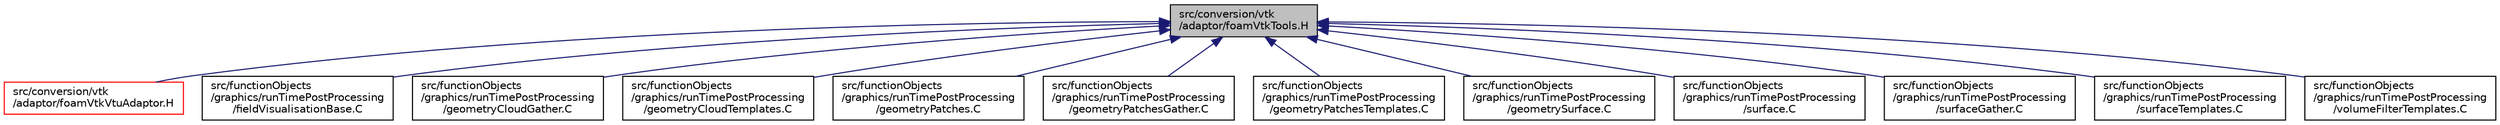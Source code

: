 digraph "src/conversion/vtk/adaptor/foamVtkTools.H"
{
  bgcolor="transparent";
  edge [fontname="Helvetica",fontsize="10",labelfontname="Helvetica",labelfontsize="10"];
  node [fontname="Helvetica",fontsize="10",shape=record];
  Node1 [label="src/conversion/vtk\l/adaptor/foamVtkTools.H",height=0.2,width=0.4,color="black", fillcolor="grey75", style="filled" fontcolor="black"];
  Node1 -> Node2 [dir="back",color="midnightblue",fontsize="10",style="solid",fontname="Helvetica"];
  Node2 [label="src/conversion/vtk\l/adaptor/foamVtkVtuAdaptor.H",height=0.2,width=0.4,color="red",URL="$foamVtkVtuAdaptor_8H.html"];
  Node1 -> Node3 [dir="back",color="midnightblue",fontsize="10",style="solid",fontname="Helvetica"];
  Node3 [label="src/functionObjects\l/graphics/runTimePostProcessing\l/fieldVisualisationBase.C",height=0.2,width=0.4,color="black",URL="$fieldVisualisationBase_8C.html"];
  Node1 -> Node4 [dir="back",color="midnightblue",fontsize="10",style="solid",fontname="Helvetica"];
  Node4 [label="src/functionObjects\l/graphics/runTimePostProcessing\l/geometryCloudGather.C",height=0.2,width=0.4,color="black",URL="$geometryCloudGather_8C.html"];
  Node1 -> Node5 [dir="back",color="midnightblue",fontsize="10",style="solid",fontname="Helvetica"];
  Node5 [label="src/functionObjects\l/graphics/runTimePostProcessing\l/geometryCloudTemplates.C",height=0.2,width=0.4,color="black",URL="$geometryCloudTemplates_8C.html"];
  Node1 -> Node6 [dir="back",color="midnightblue",fontsize="10",style="solid",fontname="Helvetica"];
  Node6 [label="src/functionObjects\l/graphics/runTimePostProcessing\l/geometryPatches.C",height=0.2,width=0.4,color="black",URL="$geometryPatches_8C.html"];
  Node1 -> Node7 [dir="back",color="midnightblue",fontsize="10",style="solid",fontname="Helvetica"];
  Node7 [label="src/functionObjects\l/graphics/runTimePostProcessing\l/geometryPatchesGather.C",height=0.2,width=0.4,color="black",URL="$geometryPatchesGather_8C.html"];
  Node1 -> Node8 [dir="back",color="midnightblue",fontsize="10",style="solid",fontname="Helvetica"];
  Node8 [label="src/functionObjects\l/graphics/runTimePostProcessing\l/geometryPatchesTemplates.C",height=0.2,width=0.4,color="black",URL="$geometryPatchesTemplates_8C.html"];
  Node1 -> Node9 [dir="back",color="midnightblue",fontsize="10",style="solid",fontname="Helvetica"];
  Node9 [label="src/functionObjects\l/graphics/runTimePostProcessing\l/geometrySurface.C",height=0.2,width=0.4,color="black",URL="$geometrySurface_8C.html"];
  Node1 -> Node10 [dir="back",color="midnightblue",fontsize="10",style="solid",fontname="Helvetica"];
  Node10 [label="src/functionObjects\l/graphics/runTimePostProcessing\l/surface.C",height=0.2,width=0.4,color="black",URL="$surface_8C.html"];
  Node1 -> Node11 [dir="back",color="midnightblue",fontsize="10",style="solid",fontname="Helvetica"];
  Node11 [label="src/functionObjects\l/graphics/runTimePostProcessing\l/surfaceGather.C",height=0.2,width=0.4,color="black",URL="$surfaceGather_8C.html"];
  Node1 -> Node12 [dir="back",color="midnightblue",fontsize="10",style="solid",fontname="Helvetica"];
  Node12 [label="src/functionObjects\l/graphics/runTimePostProcessing\l/surfaceTemplates.C",height=0.2,width=0.4,color="black",URL="$surfaceTemplates_8C.html"];
  Node1 -> Node13 [dir="back",color="midnightblue",fontsize="10",style="solid",fontname="Helvetica"];
  Node13 [label="src/functionObjects\l/graphics/runTimePostProcessing\l/volumeFilterTemplates.C",height=0.2,width=0.4,color="black",URL="$volumeFilterTemplates_8C.html"];
}
